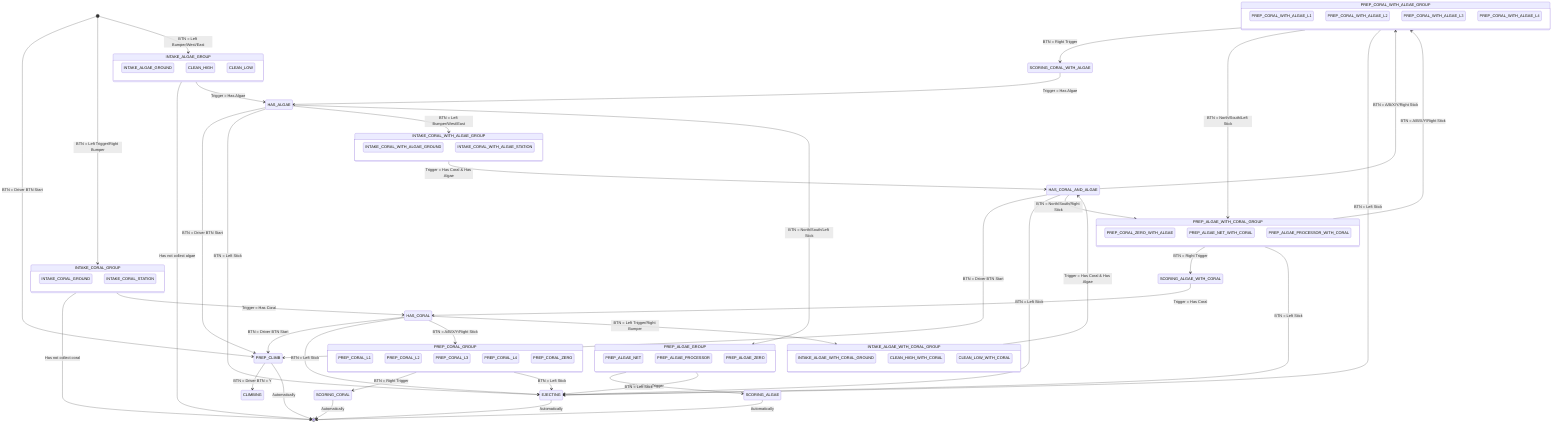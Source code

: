 stateDiagram-v2
  %% direction LR

  state PREP_CORAL_GROUP {
      PREP_CORAL_L1
      PREP_CORAL_L2
      PREP_CORAL_L3
      PREP_CORAL_L4
      PREP_CORAL_ZERO
  }
  state PREP_CORAL_WITH_ALGAE_GROUP {
      PREP_CORAL_WITH_ALGAE_L1
      PREP_CORAL_WITH_ALGAE_L2
      PREP_CORAL_WITH_ALGAE_L3
      PREP_CORAL_WITH_ALGAE_L4
      PREP_CORAL_ZERO_WITH_ALGAE
  }
  state PREP_ALGAE_GROUP {
      PREP_ALGAE_NET
      PREP_ALGAE_PROCESSOR
      PREP_ALGAE_ZERO
  }
  state PREP_ALGAE_WITH_CORAL_GROUP {
      PREP_ALGAE_NET_WITH_CORAL
      PREP_ALGAE_PROCESSOR_WITH_CORAL
      PREP_CORAL_ZERO_WITH_ALGAE
  }

  state INTAKE_CORAL_GROUP {
      INTAKE_CORAL_GROUND
      INTAKE_CORAL_STATION
  }

  state INTAKE_ALGAE_GROUP {
      INTAKE_ALGAE_GROUND
      CLEAN_HIGH
      CLEAN_LOW
  }

  state INTAKE_CORAL_WITH_ALGAE_GROUP {
      INTAKE_CORAL_WITH_ALGAE_GROUND
      INTAKE_CORAL_WITH_ALGAE_STATION
  }
  
  state INTAKE_ALGAE_WITH_CORAL_GROUP {
      INTAKE_ALGAE_WITH_CORAL_GROUND
      CLEAN_HIGH_WITH_CORAL
      CLEAN_LOW_WITH_CORAL
  }
  EJECTING
  HAS_CORAL
  HAS_ALGAE
  HAS_CORAL_AND_ALGAE
  SCORING_CORAL
  SCORING_CORAL_WITH_ALGAE
  SCORING_ALGAE
  SCORING_ALGAE_WITH_CORAL
  PREP_CLIMB
  CLIMBING
 
  %% [*] - REPRESENTS NONE (starting and end)
  [*] --> INTAKE_CORAL_GROUP: BTN = Left Trigger/Right Bumper
  [*] --> INTAKE_ALGAE_GROUP: BTN = Left Bumper/West/East
  [*] --> PREP_CLIMB: BTN = Driver BTN Start
  %% INTAKING
  INTAKE_ALGAE_GROUP --> [*]: Has not collect algae
  INTAKE_CORAL_GROUP --> [*]: Has not collect coral
  INTAKE_CORAL_GROUP --> HAS_CORAL: Trigger = Has Coral
  INTAKE_ALGAE_GROUP --> HAS_ALGAE: Trigger = Has Algae
  INTAKE_CORAL_WITH_ALGAE_GROUP --> HAS_CORAL_AND_ALGAE: Trigger = Has Coral & Has Algae
  INTAKE_ALGAE_WITH_CORAL_GROUP --> HAS_CORAL_AND_ALGAE: Trigger = Has Coral & Has Algae
  %% HAS SCORING ELEMENT
  HAS_CORAL --> PREP_CORAL_GROUP: BTN = A/B/X/Y/Right Stick
  HAS_CORAL --> INTAKE_ALGAE_WITH_CORAL_GROUP: BTN = Left Trigger/Right Bumper
  HAS_CORAL --> PREP_CLIMB: BTN = Driver BTN Start
  HAS_CORAL --> EJECTING: BTN = Left Stick
  HAS_ALGAE --> INTAKE_CORAL_WITH_ALGAE_GROUP: BTN = Left Bumper/West/East
  HAS_ALGAE --> PREP_ALGAE_GROUP: BTN = North/South/Left Stick
  HAS_ALGAE --> PREP_CLIMB: BTN = Driver BTN Start
  HAS_ALGAE --> EJECTING: BTN = Left Stick
  HAS_CORAL_AND_ALGAE --> PREP_CORAL_WITH_ALGAE_GROUP: BTN = A/B/X/Y/Right Stick
  HAS_CORAL_AND_ALGAE --> PREP_ALGAE_WITH_CORAL_GROUP: BTN = North/South/Right Stick
  HAS_CORAL_AND_ALGAE --> PREP_CLIMB: BTN = Driver BTN Start
  HAS_CORAL_AND_ALGAE --> EJECTING: BTN = Left Stick

  %% PREPPING
  PREP_CORAL_GROUP --> SCORING_CORAL: BTN = Right Trigger
  PREP_CORAL_WITH_ALGAE_GROUP --> SCORING_CORAL_WITH_ALGAE: BTN = Right Trigger
  PREP_ALGAE_GROUP --> SCORING_ALGAE: BTN = Right Trigger
  PREP_ALGAE_WITH_CORAL_GROUP --> SCORING_ALGAE_WITH_CORAL: BTN = Right Trigger
  PREP_ALGAE_WITH_CORAL_GROUP --> PREP_CORAL_WITH_ALGAE_GROUP: BTN = A/B/X/Y/Right Stick
  PREP_CORAL_WITH_ALGAE_GROUP --> PREP_ALGAE_WITH_CORAL_GROUP: BTN = North/South/Left Stick
  PREP_ALGAE_GROUP --> EJECTING: BTN = Left Stick
  PREP_CORAL_GROUP --> EJECTING: BTN = Left Stick
  PREP_CORAL_WITH_ALGAE_GROUP --> EJECTING: BTN = Left Stick
  PREP_ALGAE_WITH_CORAL_GROUP --> EJECTING: BTN = Left Stick
  %% CLIMBING
  PREP_CLIMB --> CLIMBING: BTN = Driver BTN = Y
  PREP_CLIMB --> [*]: Automatically
  %% SCORING
  SCORING_CORAL --> [*]: Automatically
  SCORING_ALGAE --> [*]: Automatically
  SCORING_CORAL_WITH_ALGAE --> HAS_ALGAE: Trigger = Has Algae
  SCORING_ALGAE_WITH_CORAL --> HAS_CORAL: Trigger = Has Coral
  EJECTING --> [*]: Automatically